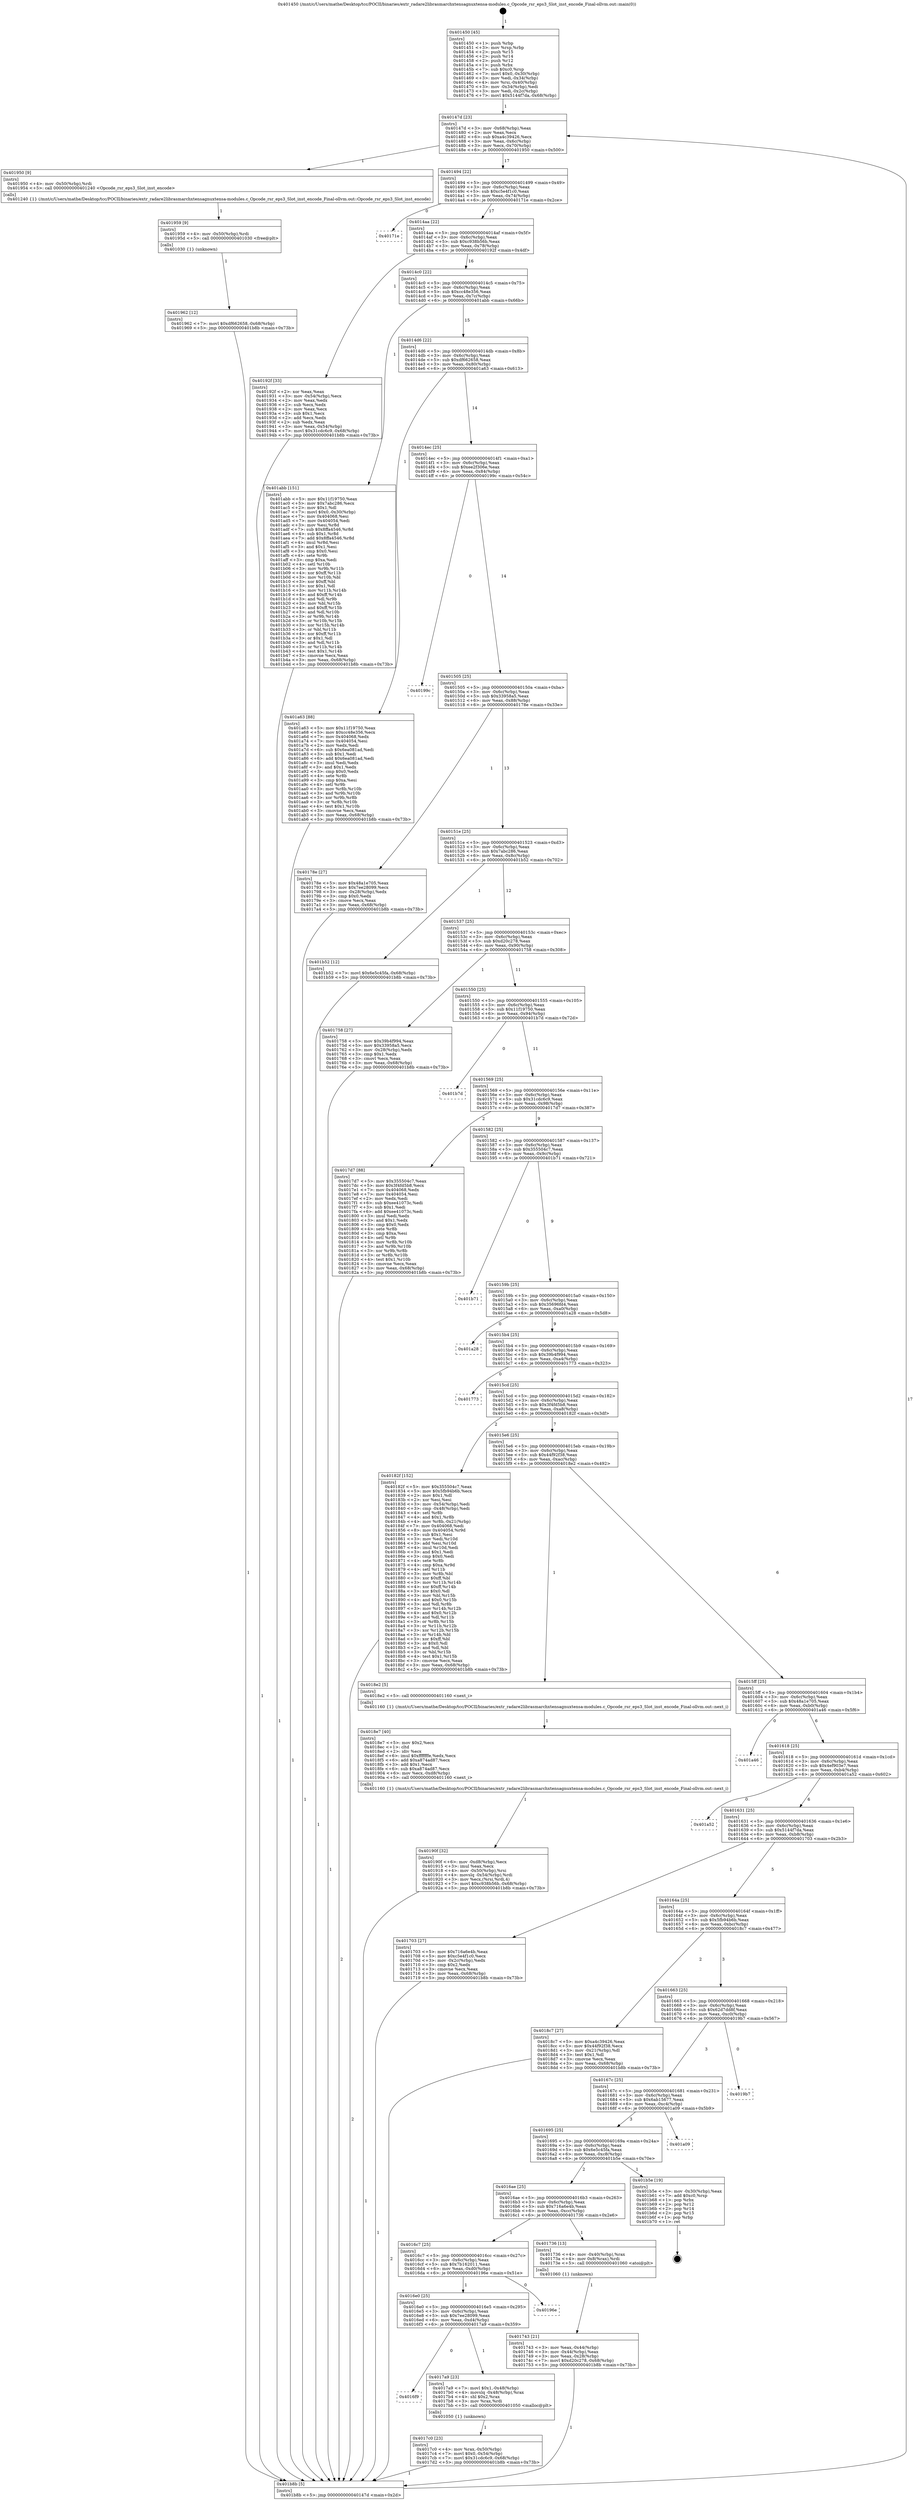 digraph "0x401450" {
  label = "0x401450 (/mnt/c/Users/mathe/Desktop/tcc/POCII/binaries/extr_radare2librasmarchxtensagnuxtensa-modules.c_Opcode_rsr_eps3_Slot_inst_encode_Final-ollvm.out::main(0))"
  labelloc = "t"
  node[shape=record]

  Entry [label="",width=0.3,height=0.3,shape=circle,fillcolor=black,style=filled]
  "0x40147d" [label="{
     0x40147d [23]\l
     | [instrs]\l
     &nbsp;&nbsp;0x40147d \<+3\>: mov -0x68(%rbp),%eax\l
     &nbsp;&nbsp;0x401480 \<+2\>: mov %eax,%ecx\l
     &nbsp;&nbsp;0x401482 \<+6\>: sub $0xa4c39426,%ecx\l
     &nbsp;&nbsp;0x401488 \<+3\>: mov %eax,-0x6c(%rbp)\l
     &nbsp;&nbsp;0x40148b \<+3\>: mov %ecx,-0x70(%rbp)\l
     &nbsp;&nbsp;0x40148e \<+6\>: je 0000000000401950 \<main+0x500\>\l
  }"]
  "0x401950" [label="{
     0x401950 [9]\l
     | [instrs]\l
     &nbsp;&nbsp;0x401950 \<+4\>: mov -0x50(%rbp),%rdi\l
     &nbsp;&nbsp;0x401954 \<+5\>: call 0000000000401240 \<Opcode_rsr_eps3_Slot_inst_encode\>\l
     | [calls]\l
     &nbsp;&nbsp;0x401240 \{1\} (/mnt/c/Users/mathe/Desktop/tcc/POCII/binaries/extr_radare2librasmarchxtensagnuxtensa-modules.c_Opcode_rsr_eps3_Slot_inst_encode_Final-ollvm.out::Opcode_rsr_eps3_Slot_inst_encode)\l
  }"]
  "0x401494" [label="{
     0x401494 [22]\l
     | [instrs]\l
     &nbsp;&nbsp;0x401494 \<+5\>: jmp 0000000000401499 \<main+0x49\>\l
     &nbsp;&nbsp;0x401499 \<+3\>: mov -0x6c(%rbp),%eax\l
     &nbsp;&nbsp;0x40149c \<+5\>: sub $0xc5e4f1c0,%eax\l
     &nbsp;&nbsp;0x4014a1 \<+3\>: mov %eax,-0x74(%rbp)\l
     &nbsp;&nbsp;0x4014a4 \<+6\>: je 000000000040171e \<main+0x2ce\>\l
  }"]
  Exit [label="",width=0.3,height=0.3,shape=circle,fillcolor=black,style=filled,peripheries=2]
  "0x40171e" [label="{
     0x40171e\l
  }", style=dashed]
  "0x4014aa" [label="{
     0x4014aa [22]\l
     | [instrs]\l
     &nbsp;&nbsp;0x4014aa \<+5\>: jmp 00000000004014af \<main+0x5f\>\l
     &nbsp;&nbsp;0x4014af \<+3\>: mov -0x6c(%rbp),%eax\l
     &nbsp;&nbsp;0x4014b2 \<+5\>: sub $0xc938b56b,%eax\l
     &nbsp;&nbsp;0x4014b7 \<+3\>: mov %eax,-0x78(%rbp)\l
     &nbsp;&nbsp;0x4014ba \<+6\>: je 000000000040192f \<main+0x4df\>\l
  }"]
  "0x401962" [label="{
     0x401962 [12]\l
     | [instrs]\l
     &nbsp;&nbsp;0x401962 \<+7\>: movl $0xdf662658,-0x68(%rbp)\l
     &nbsp;&nbsp;0x401969 \<+5\>: jmp 0000000000401b8b \<main+0x73b\>\l
  }"]
  "0x40192f" [label="{
     0x40192f [33]\l
     | [instrs]\l
     &nbsp;&nbsp;0x40192f \<+2\>: xor %eax,%eax\l
     &nbsp;&nbsp;0x401931 \<+3\>: mov -0x54(%rbp),%ecx\l
     &nbsp;&nbsp;0x401934 \<+2\>: mov %eax,%edx\l
     &nbsp;&nbsp;0x401936 \<+2\>: sub %ecx,%edx\l
     &nbsp;&nbsp;0x401938 \<+2\>: mov %eax,%ecx\l
     &nbsp;&nbsp;0x40193a \<+3\>: sub $0x1,%ecx\l
     &nbsp;&nbsp;0x40193d \<+2\>: add %ecx,%edx\l
     &nbsp;&nbsp;0x40193f \<+2\>: sub %edx,%eax\l
     &nbsp;&nbsp;0x401941 \<+3\>: mov %eax,-0x54(%rbp)\l
     &nbsp;&nbsp;0x401944 \<+7\>: movl $0x31cdc6c9,-0x68(%rbp)\l
     &nbsp;&nbsp;0x40194b \<+5\>: jmp 0000000000401b8b \<main+0x73b\>\l
  }"]
  "0x4014c0" [label="{
     0x4014c0 [22]\l
     | [instrs]\l
     &nbsp;&nbsp;0x4014c0 \<+5\>: jmp 00000000004014c5 \<main+0x75\>\l
     &nbsp;&nbsp;0x4014c5 \<+3\>: mov -0x6c(%rbp),%eax\l
     &nbsp;&nbsp;0x4014c8 \<+5\>: sub $0xcc48e356,%eax\l
     &nbsp;&nbsp;0x4014cd \<+3\>: mov %eax,-0x7c(%rbp)\l
     &nbsp;&nbsp;0x4014d0 \<+6\>: je 0000000000401abb \<main+0x66b\>\l
  }"]
  "0x401959" [label="{
     0x401959 [9]\l
     | [instrs]\l
     &nbsp;&nbsp;0x401959 \<+4\>: mov -0x50(%rbp),%rdi\l
     &nbsp;&nbsp;0x40195d \<+5\>: call 0000000000401030 \<free@plt\>\l
     | [calls]\l
     &nbsp;&nbsp;0x401030 \{1\} (unknown)\l
  }"]
  "0x401abb" [label="{
     0x401abb [151]\l
     | [instrs]\l
     &nbsp;&nbsp;0x401abb \<+5\>: mov $0x11f19750,%eax\l
     &nbsp;&nbsp;0x401ac0 \<+5\>: mov $0x7abc286,%ecx\l
     &nbsp;&nbsp;0x401ac5 \<+2\>: mov $0x1,%dl\l
     &nbsp;&nbsp;0x401ac7 \<+7\>: movl $0x0,-0x30(%rbp)\l
     &nbsp;&nbsp;0x401ace \<+7\>: mov 0x404068,%esi\l
     &nbsp;&nbsp;0x401ad5 \<+7\>: mov 0x404054,%edi\l
     &nbsp;&nbsp;0x401adc \<+3\>: mov %esi,%r8d\l
     &nbsp;&nbsp;0x401adf \<+7\>: sub $0x8ffa4546,%r8d\l
     &nbsp;&nbsp;0x401ae6 \<+4\>: sub $0x1,%r8d\l
     &nbsp;&nbsp;0x401aea \<+7\>: add $0x8ffa4546,%r8d\l
     &nbsp;&nbsp;0x401af1 \<+4\>: imul %r8d,%esi\l
     &nbsp;&nbsp;0x401af5 \<+3\>: and $0x1,%esi\l
     &nbsp;&nbsp;0x401af8 \<+3\>: cmp $0x0,%esi\l
     &nbsp;&nbsp;0x401afb \<+4\>: sete %r9b\l
     &nbsp;&nbsp;0x401aff \<+3\>: cmp $0xa,%edi\l
     &nbsp;&nbsp;0x401b02 \<+4\>: setl %r10b\l
     &nbsp;&nbsp;0x401b06 \<+3\>: mov %r9b,%r11b\l
     &nbsp;&nbsp;0x401b09 \<+4\>: xor $0xff,%r11b\l
     &nbsp;&nbsp;0x401b0d \<+3\>: mov %r10b,%bl\l
     &nbsp;&nbsp;0x401b10 \<+3\>: xor $0xff,%bl\l
     &nbsp;&nbsp;0x401b13 \<+3\>: xor $0x1,%dl\l
     &nbsp;&nbsp;0x401b16 \<+3\>: mov %r11b,%r14b\l
     &nbsp;&nbsp;0x401b19 \<+4\>: and $0xff,%r14b\l
     &nbsp;&nbsp;0x401b1d \<+3\>: and %dl,%r9b\l
     &nbsp;&nbsp;0x401b20 \<+3\>: mov %bl,%r15b\l
     &nbsp;&nbsp;0x401b23 \<+4\>: and $0xff,%r15b\l
     &nbsp;&nbsp;0x401b27 \<+3\>: and %dl,%r10b\l
     &nbsp;&nbsp;0x401b2a \<+3\>: or %r9b,%r14b\l
     &nbsp;&nbsp;0x401b2d \<+3\>: or %r10b,%r15b\l
     &nbsp;&nbsp;0x401b30 \<+3\>: xor %r15b,%r14b\l
     &nbsp;&nbsp;0x401b33 \<+3\>: or %bl,%r11b\l
     &nbsp;&nbsp;0x401b36 \<+4\>: xor $0xff,%r11b\l
     &nbsp;&nbsp;0x401b3a \<+3\>: or $0x1,%dl\l
     &nbsp;&nbsp;0x401b3d \<+3\>: and %dl,%r11b\l
     &nbsp;&nbsp;0x401b40 \<+3\>: or %r11b,%r14b\l
     &nbsp;&nbsp;0x401b43 \<+4\>: test $0x1,%r14b\l
     &nbsp;&nbsp;0x401b47 \<+3\>: cmovne %ecx,%eax\l
     &nbsp;&nbsp;0x401b4a \<+3\>: mov %eax,-0x68(%rbp)\l
     &nbsp;&nbsp;0x401b4d \<+5\>: jmp 0000000000401b8b \<main+0x73b\>\l
  }"]
  "0x4014d6" [label="{
     0x4014d6 [22]\l
     | [instrs]\l
     &nbsp;&nbsp;0x4014d6 \<+5\>: jmp 00000000004014db \<main+0x8b\>\l
     &nbsp;&nbsp;0x4014db \<+3\>: mov -0x6c(%rbp),%eax\l
     &nbsp;&nbsp;0x4014de \<+5\>: sub $0xdf662658,%eax\l
     &nbsp;&nbsp;0x4014e3 \<+3\>: mov %eax,-0x80(%rbp)\l
     &nbsp;&nbsp;0x4014e6 \<+6\>: je 0000000000401a63 \<main+0x613\>\l
  }"]
  "0x40190f" [label="{
     0x40190f [32]\l
     | [instrs]\l
     &nbsp;&nbsp;0x40190f \<+6\>: mov -0xd8(%rbp),%ecx\l
     &nbsp;&nbsp;0x401915 \<+3\>: imul %eax,%ecx\l
     &nbsp;&nbsp;0x401918 \<+4\>: mov -0x50(%rbp),%rsi\l
     &nbsp;&nbsp;0x40191c \<+4\>: movslq -0x54(%rbp),%rdi\l
     &nbsp;&nbsp;0x401920 \<+3\>: mov %ecx,(%rsi,%rdi,4)\l
     &nbsp;&nbsp;0x401923 \<+7\>: movl $0xc938b56b,-0x68(%rbp)\l
     &nbsp;&nbsp;0x40192a \<+5\>: jmp 0000000000401b8b \<main+0x73b\>\l
  }"]
  "0x401a63" [label="{
     0x401a63 [88]\l
     | [instrs]\l
     &nbsp;&nbsp;0x401a63 \<+5\>: mov $0x11f19750,%eax\l
     &nbsp;&nbsp;0x401a68 \<+5\>: mov $0xcc48e356,%ecx\l
     &nbsp;&nbsp;0x401a6d \<+7\>: mov 0x404068,%edx\l
     &nbsp;&nbsp;0x401a74 \<+7\>: mov 0x404054,%esi\l
     &nbsp;&nbsp;0x401a7b \<+2\>: mov %edx,%edi\l
     &nbsp;&nbsp;0x401a7d \<+6\>: sub $0x6ea081ad,%edi\l
     &nbsp;&nbsp;0x401a83 \<+3\>: sub $0x1,%edi\l
     &nbsp;&nbsp;0x401a86 \<+6\>: add $0x6ea081ad,%edi\l
     &nbsp;&nbsp;0x401a8c \<+3\>: imul %edi,%edx\l
     &nbsp;&nbsp;0x401a8f \<+3\>: and $0x1,%edx\l
     &nbsp;&nbsp;0x401a92 \<+3\>: cmp $0x0,%edx\l
     &nbsp;&nbsp;0x401a95 \<+4\>: sete %r8b\l
     &nbsp;&nbsp;0x401a99 \<+3\>: cmp $0xa,%esi\l
     &nbsp;&nbsp;0x401a9c \<+4\>: setl %r9b\l
     &nbsp;&nbsp;0x401aa0 \<+3\>: mov %r8b,%r10b\l
     &nbsp;&nbsp;0x401aa3 \<+3\>: and %r9b,%r10b\l
     &nbsp;&nbsp;0x401aa6 \<+3\>: xor %r9b,%r8b\l
     &nbsp;&nbsp;0x401aa9 \<+3\>: or %r8b,%r10b\l
     &nbsp;&nbsp;0x401aac \<+4\>: test $0x1,%r10b\l
     &nbsp;&nbsp;0x401ab0 \<+3\>: cmovne %ecx,%eax\l
     &nbsp;&nbsp;0x401ab3 \<+3\>: mov %eax,-0x68(%rbp)\l
     &nbsp;&nbsp;0x401ab6 \<+5\>: jmp 0000000000401b8b \<main+0x73b\>\l
  }"]
  "0x4014ec" [label="{
     0x4014ec [25]\l
     | [instrs]\l
     &nbsp;&nbsp;0x4014ec \<+5\>: jmp 00000000004014f1 \<main+0xa1\>\l
     &nbsp;&nbsp;0x4014f1 \<+3\>: mov -0x6c(%rbp),%eax\l
     &nbsp;&nbsp;0x4014f4 \<+5\>: sub $0xee2f306e,%eax\l
     &nbsp;&nbsp;0x4014f9 \<+6\>: mov %eax,-0x84(%rbp)\l
     &nbsp;&nbsp;0x4014ff \<+6\>: je 000000000040199c \<main+0x54c\>\l
  }"]
  "0x4018e7" [label="{
     0x4018e7 [40]\l
     | [instrs]\l
     &nbsp;&nbsp;0x4018e7 \<+5\>: mov $0x2,%ecx\l
     &nbsp;&nbsp;0x4018ec \<+1\>: cltd\l
     &nbsp;&nbsp;0x4018ed \<+2\>: idiv %ecx\l
     &nbsp;&nbsp;0x4018ef \<+6\>: imul $0xfffffffe,%edx,%ecx\l
     &nbsp;&nbsp;0x4018f5 \<+6\>: add $0xa874ad87,%ecx\l
     &nbsp;&nbsp;0x4018fb \<+3\>: add $0x1,%ecx\l
     &nbsp;&nbsp;0x4018fe \<+6\>: sub $0xa874ad87,%ecx\l
     &nbsp;&nbsp;0x401904 \<+6\>: mov %ecx,-0xd8(%rbp)\l
     &nbsp;&nbsp;0x40190a \<+5\>: call 0000000000401160 \<next_i\>\l
     | [calls]\l
     &nbsp;&nbsp;0x401160 \{1\} (/mnt/c/Users/mathe/Desktop/tcc/POCII/binaries/extr_radare2librasmarchxtensagnuxtensa-modules.c_Opcode_rsr_eps3_Slot_inst_encode_Final-ollvm.out::next_i)\l
  }"]
  "0x40199c" [label="{
     0x40199c\l
  }", style=dashed]
  "0x401505" [label="{
     0x401505 [25]\l
     | [instrs]\l
     &nbsp;&nbsp;0x401505 \<+5\>: jmp 000000000040150a \<main+0xba\>\l
     &nbsp;&nbsp;0x40150a \<+3\>: mov -0x6c(%rbp),%eax\l
     &nbsp;&nbsp;0x40150d \<+5\>: sub $0x33958a5,%eax\l
     &nbsp;&nbsp;0x401512 \<+6\>: mov %eax,-0x88(%rbp)\l
     &nbsp;&nbsp;0x401518 \<+6\>: je 000000000040178e \<main+0x33e\>\l
  }"]
  "0x4017c0" [label="{
     0x4017c0 [23]\l
     | [instrs]\l
     &nbsp;&nbsp;0x4017c0 \<+4\>: mov %rax,-0x50(%rbp)\l
     &nbsp;&nbsp;0x4017c4 \<+7\>: movl $0x0,-0x54(%rbp)\l
     &nbsp;&nbsp;0x4017cb \<+7\>: movl $0x31cdc6c9,-0x68(%rbp)\l
     &nbsp;&nbsp;0x4017d2 \<+5\>: jmp 0000000000401b8b \<main+0x73b\>\l
  }"]
  "0x40178e" [label="{
     0x40178e [27]\l
     | [instrs]\l
     &nbsp;&nbsp;0x40178e \<+5\>: mov $0x48a1e705,%eax\l
     &nbsp;&nbsp;0x401793 \<+5\>: mov $0x7ee28099,%ecx\l
     &nbsp;&nbsp;0x401798 \<+3\>: mov -0x28(%rbp),%edx\l
     &nbsp;&nbsp;0x40179b \<+3\>: cmp $0x0,%edx\l
     &nbsp;&nbsp;0x40179e \<+3\>: cmove %ecx,%eax\l
     &nbsp;&nbsp;0x4017a1 \<+3\>: mov %eax,-0x68(%rbp)\l
     &nbsp;&nbsp;0x4017a4 \<+5\>: jmp 0000000000401b8b \<main+0x73b\>\l
  }"]
  "0x40151e" [label="{
     0x40151e [25]\l
     | [instrs]\l
     &nbsp;&nbsp;0x40151e \<+5\>: jmp 0000000000401523 \<main+0xd3\>\l
     &nbsp;&nbsp;0x401523 \<+3\>: mov -0x6c(%rbp),%eax\l
     &nbsp;&nbsp;0x401526 \<+5\>: sub $0x7abc286,%eax\l
     &nbsp;&nbsp;0x40152b \<+6\>: mov %eax,-0x8c(%rbp)\l
     &nbsp;&nbsp;0x401531 \<+6\>: je 0000000000401b52 \<main+0x702\>\l
  }"]
  "0x4016f9" [label="{
     0x4016f9\l
  }", style=dashed]
  "0x401b52" [label="{
     0x401b52 [12]\l
     | [instrs]\l
     &nbsp;&nbsp;0x401b52 \<+7\>: movl $0x6e5c45fa,-0x68(%rbp)\l
     &nbsp;&nbsp;0x401b59 \<+5\>: jmp 0000000000401b8b \<main+0x73b\>\l
  }"]
  "0x401537" [label="{
     0x401537 [25]\l
     | [instrs]\l
     &nbsp;&nbsp;0x401537 \<+5\>: jmp 000000000040153c \<main+0xec\>\l
     &nbsp;&nbsp;0x40153c \<+3\>: mov -0x6c(%rbp),%eax\l
     &nbsp;&nbsp;0x40153f \<+5\>: sub $0xd20c278,%eax\l
     &nbsp;&nbsp;0x401544 \<+6\>: mov %eax,-0x90(%rbp)\l
     &nbsp;&nbsp;0x40154a \<+6\>: je 0000000000401758 \<main+0x308\>\l
  }"]
  "0x4017a9" [label="{
     0x4017a9 [23]\l
     | [instrs]\l
     &nbsp;&nbsp;0x4017a9 \<+7\>: movl $0x1,-0x48(%rbp)\l
     &nbsp;&nbsp;0x4017b0 \<+4\>: movslq -0x48(%rbp),%rax\l
     &nbsp;&nbsp;0x4017b4 \<+4\>: shl $0x2,%rax\l
     &nbsp;&nbsp;0x4017b8 \<+3\>: mov %rax,%rdi\l
     &nbsp;&nbsp;0x4017bb \<+5\>: call 0000000000401050 \<malloc@plt\>\l
     | [calls]\l
     &nbsp;&nbsp;0x401050 \{1\} (unknown)\l
  }"]
  "0x401758" [label="{
     0x401758 [27]\l
     | [instrs]\l
     &nbsp;&nbsp;0x401758 \<+5\>: mov $0x39b4f994,%eax\l
     &nbsp;&nbsp;0x40175d \<+5\>: mov $0x33958a5,%ecx\l
     &nbsp;&nbsp;0x401762 \<+3\>: mov -0x28(%rbp),%edx\l
     &nbsp;&nbsp;0x401765 \<+3\>: cmp $0x1,%edx\l
     &nbsp;&nbsp;0x401768 \<+3\>: cmovl %ecx,%eax\l
     &nbsp;&nbsp;0x40176b \<+3\>: mov %eax,-0x68(%rbp)\l
     &nbsp;&nbsp;0x40176e \<+5\>: jmp 0000000000401b8b \<main+0x73b\>\l
  }"]
  "0x401550" [label="{
     0x401550 [25]\l
     | [instrs]\l
     &nbsp;&nbsp;0x401550 \<+5\>: jmp 0000000000401555 \<main+0x105\>\l
     &nbsp;&nbsp;0x401555 \<+3\>: mov -0x6c(%rbp),%eax\l
     &nbsp;&nbsp;0x401558 \<+5\>: sub $0x11f19750,%eax\l
     &nbsp;&nbsp;0x40155d \<+6\>: mov %eax,-0x94(%rbp)\l
     &nbsp;&nbsp;0x401563 \<+6\>: je 0000000000401b7d \<main+0x72d\>\l
  }"]
  "0x4016e0" [label="{
     0x4016e0 [25]\l
     | [instrs]\l
     &nbsp;&nbsp;0x4016e0 \<+5\>: jmp 00000000004016e5 \<main+0x295\>\l
     &nbsp;&nbsp;0x4016e5 \<+3\>: mov -0x6c(%rbp),%eax\l
     &nbsp;&nbsp;0x4016e8 \<+5\>: sub $0x7ee28099,%eax\l
     &nbsp;&nbsp;0x4016ed \<+6\>: mov %eax,-0xd4(%rbp)\l
     &nbsp;&nbsp;0x4016f3 \<+6\>: je 00000000004017a9 \<main+0x359\>\l
  }"]
  "0x401b7d" [label="{
     0x401b7d\l
  }", style=dashed]
  "0x401569" [label="{
     0x401569 [25]\l
     | [instrs]\l
     &nbsp;&nbsp;0x401569 \<+5\>: jmp 000000000040156e \<main+0x11e\>\l
     &nbsp;&nbsp;0x40156e \<+3\>: mov -0x6c(%rbp),%eax\l
     &nbsp;&nbsp;0x401571 \<+5\>: sub $0x31cdc6c9,%eax\l
     &nbsp;&nbsp;0x401576 \<+6\>: mov %eax,-0x98(%rbp)\l
     &nbsp;&nbsp;0x40157c \<+6\>: je 00000000004017d7 \<main+0x387\>\l
  }"]
  "0x40196e" [label="{
     0x40196e\l
  }", style=dashed]
  "0x4017d7" [label="{
     0x4017d7 [88]\l
     | [instrs]\l
     &nbsp;&nbsp;0x4017d7 \<+5\>: mov $0x355504c7,%eax\l
     &nbsp;&nbsp;0x4017dc \<+5\>: mov $0x3f4fd5b8,%ecx\l
     &nbsp;&nbsp;0x4017e1 \<+7\>: mov 0x404068,%edx\l
     &nbsp;&nbsp;0x4017e8 \<+7\>: mov 0x404054,%esi\l
     &nbsp;&nbsp;0x4017ef \<+2\>: mov %edx,%edi\l
     &nbsp;&nbsp;0x4017f1 \<+6\>: sub $0xee41073c,%edi\l
     &nbsp;&nbsp;0x4017f7 \<+3\>: sub $0x1,%edi\l
     &nbsp;&nbsp;0x4017fa \<+6\>: add $0xee41073c,%edi\l
     &nbsp;&nbsp;0x401800 \<+3\>: imul %edi,%edx\l
     &nbsp;&nbsp;0x401803 \<+3\>: and $0x1,%edx\l
     &nbsp;&nbsp;0x401806 \<+3\>: cmp $0x0,%edx\l
     &nbsp;&nbsp;0x401809 \<+4\>: sete %r8b\l
     &nbsp;&nbsp;0x40180d \<+3\>: cmp $0xa,%esi\l
     &nbsp;&nbsp;0x401810 \<+4\>: setl %r9b\l
     &nbsp;&nbsp;0x401814 \<+3\>: mov %r8b,%r10b\l
     &nbsp;&nbsp;0x401817 \<+3\>: and %r9b,%r10b\l
     &nbsp;&nbsp;0x40181a \<+3\>: xor %r9b,%r8b\l
     &nbsp;&nbsp;0x40181d \<+3\>: or %r8b,%r10b\l
     &nbsp;&nbsp;0x401820 \<+4\>: test $0x1,%r10b\l
     &nbsp;&nbsp;0x401824 \<+3\>: cmovne %ecx,%eax\l
     &nbsp;&nbsp;0x401827 \<+3\>: mov %eax,-0x68(%rbp)\l
     &nbsp;&nbsp;0x40182a \<+5\>: jmp 0000000000401b8b \<main+0x73b\>\l
  }"]
  "0x401582" [label="{
     0x401582 [25]\l
     | [instrs]\l
     &nbsp;&nbsp;0x401582 \<+5\>: jmp 0000000000401587 \<main+0x137\>\l
     &nbsp;&nbsp;0x401587 \<+3\>: mov -0x6c(%rbp),%eax\l
     &nbsp;&nbsp;0x40158a \<+5\>: sub $0x355504c7,%eax\l
     &nbsp;&nbsp;0x40158f \<+6\>: mov %eax,-0x9c(%rbp)\l
     &nbsp;&nbsp;0x401595 \<+6\>: je 0000000000401b71 \<main+0x721\>\l
  }"]
  "0x401743" [label="{
     0x401743 [21]\l
     | [instrs]\l
     &nbsp;&nbsp;0x401743 \<+3\>: mov %eax,-0x44(%rbp)\l
     &nbsp;&nbsp;0x401746 \<+3\>: mov -0x44(%rbp),%eax\l
     &nbsp;&nbsp;0x401749 \<+3\>: mov %eax,-0x28(%rbp)\l
     &nbsp;&nbsp;0x40174c \<+7\>: movl $0xd20c278,-0x68(%rbp)\l
     &nbsp;&nbsp;0x401753 \<+5\>: jmp 0000000000401b8b \<main+0x73b\>\l
  }"]
  "0x401b71" [label="{
     0x401b71\l
  }", style=dashed]
  "0x40159b" [label="{
     0x40159b [25]\l
     | [instrs]\l
     &nbsp;&nbsp;0x40159b \<+5\>: jmp 00000000004015a0 \<main+0x150\>\l
     &nbsp;&nbsp;0x4015a0 \<+3\>: mov -0x6c(%rbp),%eax\l
     &nbsp;&nbsp;0x4015a3 \<+5\>: sub $0x35696fd4,%eax\l
     &nbsp;&nbsp;0x4015a8 \<+6\>: mov %eax,-0xa0(%rbp)\l
     &nbsp;&nbsp;0x4015ae \<+6\>: je 0000000000401a28 \<main+0x5d8\>\l
  }"]
  "0x4016c7" [label="{
     0x4016c7 [25]\l
     | [instrs]\l
     &nbsp;&nbsp;0x4016c7 \<+5\>: jmp 00000000004016cc \<main+0x27c\>\l
     &nbsp;&nbsp;0x4016cc \<+3\>: mov -0x6c(%rbp),%eax\l
     &nbsp;&nbsp;0x4016cf \<+5\>: sub $0x7b162011,%eax\l
     &nbsp;&nbsp;0x4016d4 \<+6\>: mov %eax,-0xd0(%rbp)\l
     &nbsp;&nbsp;0x4016da \<+6\>: je 000000000040196e \<main+0x51e\>\l
  }"]
  "0x401a28" [label="{
     0x401a28\l
  }", style=dashed]
  "0x4015b4" [label="{
     0x4015b4 [25]\l
     | [instrs]\l
     &nbsp;&nbsp;0x4015b4 \<+5\>: jmp 00000000004015b9 \<main+0x169\>\l
     &nbsp;&nbsp;0x4015b9 \<+3\>: mov -0x6c(%rbp),%eax\l
     &nbsp;&nbsp;0x4015bc \<+5\>: sub $0x39b4f994,%eax\l
     &nbsp;&nbsp;0x4015c1 \<+6\>: mov %eax,-0xa4(%rbp)\l
     &nbsp;&nbsp;0x4015c7 \<+6\>: je 0000000000401773 \<main+0x323\>\l
  }"]
  "0x401736" [label="{
     0x401736 [13]\l
     | [instrs]\l
     &nbsp;&nbsp;0x401736 \<+4\>: mov -0x40(%rbp),%rax\l
     &nbsp;&nbsp;0x40173a \<+4\>: mov 0x8(%rax),%rdi\l
     &nbsp;&nbsp;0x40173e \<+5\>: call 0000000000401060 \<atoi@plt\>\l
     | [calls]\l
     &nbsp;&nbsp;0x401060 \{1\} (unknown)\l
  }"]
  "0x401773" [label="{
     0x401773\l
  }", style=dashed]
  "0x4015cd" [label="{
     0x4015cd [25]\l
     | [instrs]\l
     &nbsp;&nbsp;0x4015cd \<+5\>: jmp 00000000004015d2 \<main+0x182\>\l
     &nbsp;&nbsp;0x4015d2 \<+3\>: mov -0x6c(%rbp),%eax\l
     &nbsp;&nbsp;0x4015d5 \<+5\>: sub $0x3f4fd5b8,%eax\l
     &nbsp;&nbsp;0x4015da \<+6\>: mov %eax,-0xa8(%rbp)\l
     &nbsp;&nbsp;0x4015e0 \<+6\>: je 000000000040182f \<main+0x3df\>\l
  }"]
  "0x4016ae" [label="{
     0x4016ae [25]\l
     | [instrs]\l
     &nbsp;&nbsp;0x4016ae \<+5\>: jmp 00000000004016b3 \<main+0x263\>\l
     &nbsp;&nbsp;0x4016b3 \<+3\>: mov -0x6c(%rbp),%eax\l
     &nbsp;&nbsp;0x4016b6 \<+5\>: sub $0x716a6e4b,%eax\l
     &nbsp;&nbsp;0x4016bb \<+6\>: mov %eax,-0xcc(%rbp)\l
     &nbsp;&nbsp;0x4016c1 \<+6\>: je 0000000000401736 \<main+0x2e6\>\l
  }"]
  "0x40182f" [label="{
     0x40182f [152]\l
     | [instrs]\l
     &nbsp;&nbsp;0x40182f \<+5\>: mov $0x355504c7,%eax\l
     &nbsp;&nbsp;0x401834 \<+5\>: mov $0x5fb94b6b,%ecx\l
     &nbsp;&nbsp;0x401839 \<+2\>: mov $0x1,%dl\l
     &nbsp;&nbsp;0x40183b \<+2\>: xor %esi,%esi\l
     &nbsp;&nbsp;0x40183d \<+3\>: mov -0x54(%rbp),%edi\l
     &nbsp;&nbsp;0x401840 \<+3\>: cmp -0x48(%rbp),%edi\l
     &nbsp;&nbsp;0x401843 \<+4\>: setl %r8b\l
     &nbsp;&nbsp;0x401847 \<+4\>: and $0x1,%r8b\l
     &nbsp;&nbsp;0x40184b \<+4\>: mov %r8b,-0x21(%rbp)\l
     &nbsp;&nbsp;0x40184f \<+7\>: mov 0x404068,%edi\l
     &nbsp;&nbsp;0x401856 \<+8\>: mov 0x404054,%r9d\l
     &nbsp;&nbsp;0x40185e \<+3\>: sub $0x1,%esi\l
     &nbsp;&nbsp;0x401861 \<+3\>: mov %edi,%r10d\l
     &nbsp;&nbsp;0x401864 \<+3\>: add %esi,%r10d\l
     &nbsp;&nbsp;0x401867 \<+4\>: imul %r10d,%edi\l
     &nbsp;&nbsp;0x40186b \<+3\>: and $0x1,%edi\l
     &nbsp;&nbsp;0x40186e \<+3\>: cmp $0x0,%edi\l
     &nbsp;&nbsp;0x401871 \<+4\>: sete %r8b\l
     &nbsp;&nbsp;0x401875 \<+4\>: cmp $0xa,%r9d\l
     &nbsp;&nbsp;0x401879 \<+4\>: setl %r11b\l
     &nbsp;&nbsp;0x40187d \<+3\>: mov %r8b,%bl\l
     &nbsp;&nbsp;0x401880 \<+3\>: xor $0xff,%bl\l
     &nbsp;&nbsp;0x401883 \<+3\>: mov %r11b,%r14b\l
     &nbsp;&nbsp;0x401886 \<+4\>: xor $0xff,%r14b\l
     &nbsp;&nbsp;0x40188a \<+3\>: xor $0x0,%dl\l
     &nbsp;&nbsp;0x40188d \<+3\>: mov %bl,%r15b\l
     &nbsp;&nbsp;0x401890 \<+4\>: and $0x0,%r15b\l
     &nbsp;&nbsp;0x401894 \<+3\>: and %dl,%r8b\l
     &nbsp;&nbsp;0x401897 \<+3\>: mov %r14b,%r12b\l
     &nbsp;&nbsp;0x40189a \<+4\>: and $0x0,%r12b\l
     &nbsp;&nbsp;0x40189e \<+3\>: and %dl,%r11b\l
     &nbsp;&nbsp;0x4018a1 \<+3\>: or %r8b,%r15b\l
     &nbsp;&nbsp;0x4018a4 \<+3\>: or %r11b,%r12b\l
     &nbsp;&nbsp;0x4018a7 \<+3\>: xor %r12b,%r15b\l
     &nbsp;&nbsp;0x4018aa \<+3\>: or %r14b,%bl\l
     &nbsp;&nbsp;0x4018ad \<+3\>: xor $0xff,%bl\l
     &nbsp;&nbsp;0x4018b0 \<+3\>: or $0x0,%dl\l
     &nbsp;&nbsp;0x4018b3 \<+2\>: and %dl,%bl\l
     &nbsp;&nbsp;0x4018b5 \<+3\>: or %bl,%r15b\l
     &nbsp;&nbsp;0x4018b8 \<+4\>: test $0x1,%r15b\l
     &nbsp;&nbsp;0x4018bc \<+3\>: cmovne %ecx,%eax\l
     &nbsp;&nbsp;0x4018bf \<+3\>: mov %eax,-0x68(%rbp)\l
     &nbsp;&nbsp;0x4018c2 \<+5\>: jmp 0000000000401b8b \<main+0x73b\>\l
  }"]
  "0x4015e6" [label="{
     0x4015e6 [25]\l
     | [instrs]\l
     &nbsp;&nbsp;0x4015e6 \<+5\>: jmp 00000000004015eb \<main+0x19b\>\l
     &nbsp;&nbsp;0x4015eb \<+3\>: mov -0x6c(%rbp),%eax\l
     &nbsp;&nbsp;0x4015ee \<+5\>: sub $0x44f92f38,%eax\l
     &nbsp;&nbsp;0x4015f3 \<+6\>: mov %eax,-0xac(%rbp)\l
     &nbsp;&nbsp;0x4015f9 \<+6\>: je 00000000004018e2 \<main+0x492\>\l
  }"]
  "0x401b5e" [label="{
     0x401b5e [19]\l
     | [instrs]\l
     &nbsp;&nbsp;0x401b5e \<+3\>: mov -0x30(%rbp),%eax\l
     &nbsp;&nbsp;0x401b61 \<+7\>: add $0xc0,%rsp\l
     &nbsp;&nbsp;0x401b68 \<+1\>: pop %rbx\l
     &nbsp;&nbsp;0x401b69 \<+2\>: pop %r12\l
     &nbsp;&nbsp;0x401b6b \<+2\>: pop %r14\l
     &nbsp;&nbsp;0x401b6d \<+2\>: pop %r15\l
     &nbsp;&nbsp;0x401b6f \<+1\>: pop %rbp\l
     &nbsp;&nbsp;0x401b70 \<+1\>: ret\l
  }"]
  "0x4018e2" [label="{
     0x4018e2 [5]\l
     | [instrs]\l
     &nbsp;&nbsp;0x4018e2 \<+5\>: call 0000000000401160 \<next_i\>\l
     | [calls]\l
     &nbsp;&nbsp;0x401160 \{1\} (/mnt/c/Users/mathe/Desktop/tcc/POCII/binaries/extr_radare2librasmarchxtensagnuxtensa-modules.c_Opcode_rsr_eps3_Slot_inst_encode_Final-ollvm.out::next_i)\l
  }"]
  "0x4015ff" [label="{
     0x4015ff [25]\l
     | [instrs]\l
     &nbsp;&nbsp;0x4015ff \<+5\>: jmp 0000000000401604 \<main+0x1b4\>\l
     &nbsp;&nbsp;0x401604 \<+3\>: mov -0x6c(%rbp),%eax\l
     &nbsp;&nbsp;0x401607 \<+5\>: sub $0x48a1e705,%eax\l
     &nbsp;&nbsp;0x40160c \<+6\>: mov %eax,-0xb0(%rbp)\l
     &nbsp;&nbsp;0x401612 \<+6\>: je 0000000000401a46 \<main+0x5f6\>\l
  }"]
  "0x401695" [label="{
     0x401695 [25]\l
     | [instrs]\l
     &nbsp;&nbsp;0x401695 \<+5\>: jmp 000000000040169a \<main+0x24a\>\l
     &nbsp;&nbsp;0x40169a \<+3\>: mov -0x6c(%rbp),%eax\l
     &nbsp;&nbsp;0x40169d \<+5\>: sub $0x6e5c45fa,%eax\l
     &nbsp;&nbsp;0x4016a2 \<+6\>: mov %eax,-0xc8(%rbp)\l
     &nbsp;&nbsp;0x4016a8 \<+6\>: je 0000000000401b5e \<main+0x70e\>\l
  }"]
  "0x401a46" [label="{
     0x401a46\l
  }", style=dashed]
  "0x401618" [label="{
     0x401618 [25]\l
     | [instrs]\l
     &nbsp;&nbsp;0x401618 \<+5\>: jmp 000000000040161d \<main+0x1cd\>\l
     &nbsp;&nbsp;0x40161d \<+3\>: mov -0x6c(%rbp),%eax\l
     &nbsp;&nbsp;0x401620 \<+5\>: sub $0x4ef903e7,%eax\l
     &nbsp;&nbsp;0x401625 \<+6\>: mov %eax,-0xb4(%rbp)\l
     &nbsp;&nbsp;0x40162b \<+6\>: je 0000000000401a52 \<main+0x602\>\l
  }"]
  "0x401a09" [label="{
     0x401a09\l
  }", style=dashed]
  "0x401a52" [label="{
     0x401a52\l
  }", style=dashed]
  "0x401631" [label="{
     0x401631 [25]\l
     | [instrs]\l
     &nbsp;&nbsp;0x401631 \<+5\>: jmp 0000000000401636 \<main+0x1e6\>\l
     &nbsp;&nbsp;0x401636 \<+3\>: mov -0x6c(%rbp),%eax\l
     &nbsp;&nbsp;0x401639 \<+5\>: sub $0x5144f7da,%eax\l
     &nbsp;&nbsp;0x40163e \<+6\>: mov %eax,-0xb8(%rbp)\l
     &nbsp;&nbsp;0x401644 \<+6\>: je 0000000000401703 \<main+0x2b3\>\l
  }"]
  "0x40167c" [label="{
     0x40167c [25]\l
     | [instrs]\l
     &nbsp;&nbsp;0x40167c \<+5\>: jmp 0000000000401681 \<main+0x231\>\l
     &nbsp;&nbsp;0x401681 \<+3\>: mov -0x6c(%rbp),%eax\l
     &nbsp;&nbsp;0x401684 \<+5\>: sub $0x6ab15677,%eax\l
     &nbsp;&nbsp;0x401689 \<+6\>: mov %eax,-0xc4(%rbp)\l
     &nbsp;&nbsp;0x40168f \<+6\>: je 0000000000401a09 \<main+0x5b9\>\l
  }"]
  "0x401703" [label="{
     0x401703 [27]\l
     | [instrs]\l
     &nbsp;&nbsp;0x401703 \<+5\>: mov $0x716a6e4b,%eax\l
     &nbsp;&nbsp;0x401708 \<+5\>: mov $0xc5e4f1c0,%ecx\l
     &nbsp;&nbsp;0x40170d \<+3\>: mov -0x2c(%rbp),%edx\l
     &nbsp;&nbsp;0x401710 \<+3\>: cmp $0x2,%edx\l
     &nbsp;&nbsp;0x401713 \<+3\>: cmovne %ecx,%eax\l
     &nbsp;&nbsp;0x401716 \<+3\>: mov %eax,-0x68(%rbp)\l
     &nbsp;&nbsp;0x401719 \<+5\>: jmp 0000000000401b8b \<main+0x73b\>\l
  }"]
  "0x40164a" [label="{
     0x40164a [25]\l
     | [instrs]\l
     &nbsp;&nbsp;0x40164a \<+5\>: jmp 000000000040164f \<main+0x1ff\>\l
     &nbsp;&nbsp;0x40164f \<+3\>: mov -0x6c(%rbp),%eax\l
     &nbsp;&nbsp;0x401652 \<+5\>: sub $0x5fb94b6b,%eax\l
     &nbsp;&nbsp;0x401657 \<+6\>: mov %eax,-0xbc(%rbp)\l
     &nbsp;&nbsp;0x40165d \<+6\>: je 00000000004018c7 \<main+0x477\>\l
  }"]
  "0x401b8b" [label="{
     0x401b8b [5]\l
     | [instrs]\l
     &nbsp;&nbsp;0x401b8b \<+5\>: jmp 000000000040147d \<main+0x2d\>\l
  }"]
  "0x401450" [label="{
     0x401450 [45]\l
     | [instrs]\l
     &nbsp;&nbsp;0x401450 \<+1\>: push %rbp\l
     &nbsp;&nbsp;0x401451 \<+3\>: mov %rsp,%rbp\l
     &nbsp;&nbsp;0x401454 \<+2\>: push %r15\l
     &nbsp;&nbsp;0x401456 \<+2\>: push %r14\l
     &nbsp;&nbsp;0x401458 \<+2\>: push %r12\l
     &nbsp;&nbsp;0x40145a \<+1\>: push %rbx\l
     &nbsp;&nbsp;0x40145b \<+7\>: sub $0xc0,%rsp\l
     &nbsp;&nbsp;0x401462 \<+7\>: movl $0x0,-0x30(%rbp)\l
     &nbsp;&nbsp;0x401469 \<+3\>: mov %edi,-0x34(%rbp)\l
     &nbsp;&nbsp;0x40146c \<+4\>: mov %rsi,-0x40(%rbp)\l
     &nbsp;&nbsp;0x401470 \<+3\>: mov -0x34(%rbp),%edi\l
     &nbsp;&nbsp;0x401473 \<+3\>: mov %edi,-0x2c(%rbp)\l
     &nbsp;&nbsp;0x401476 \<+7\>: movl $0x5144f7da,-0x68(%rbp)\l
  }"]
  "0x4019b7" [label="{
     0x4019b7\l
  }", style=dashed]
  "0x4018c7" [label="{
     0x4018c7 [27]\l
     | [instrs]\l
     &nbsp;&nbsp;0x4018c7 \<+5\>: mov $0xa4c39426,%eax\l
     &nbsp;&nbsp;0x4018cc \<+5\>: mov $0x44f92f38,%ecx\l
     &nbsp;&nbsp;0x4018d1 \<+3\>: mov -0x21(%rbp),%dl\l
     &nbsp;&nbsp;0x4018d4 \<+3\>: test $0x1,%dl\l
     &nbsp;&nbsp;0x4018d7 \<+3\>: cmovne %ecx,%eax\l
     &nbsp;&nbsp;0x4018da \<+3\>: mov %eax,-0x68(%rbp)\l
     &nbsp;&nbsp;0x4018dd \<+5\>: jmp 0000000000401b8b \<main+0x73b\>\l
  }"]
  "0x401663" [label="{
     0x401663 [25]\l
     | [instrs]\l
     &nbsp;&nbsp;0x401663 \<+5\>: jmp 0000000000401668 \<main+0x218\>\l
     &nbsp;&nbsp;0x401668 \<+3\>: mov -0x6c(%rbp),%eax\l
     &nbsp;&nbsp;0x40166b \<+5\>: sub $0x62d7dd8f,%eax\l
     &nbsp;&nbsp;0x401670 \<+6\>: mov %eax,-0xc0(%rbp)\l
     &nbsp;&nbsp;0x401676 \<+6\>: je 00000000004019b7 \<main+0x567\>\l
  }"]
  Entry -> "0x401450" [label=" 1"]
  "0x40147d" -> "0x401950" [label=" 1"]
  "0x40147d" -> "0x401494" [label=" 17"]
  "0x401b5e" -> Exit [label=" 1"]
  "0x401494" -> "0x40171e" [label=" 0"]
  "0x401494" -> "0x4014aa" [label=" 17"]
  "0x401b52" -> "0x401b8b" [label=" 1"]
  "0x4014aa" -> "0x40192f" [label=" 1"]
  "0x4014aa" -> "0x4014c0" [label=" 16"]
  "0x401abb" -> "0x401b8b" [label=" 1"]
  "0x4014c0" -> "0x401abb" [label=" 1"]
  "0x4014c0" -> "0x4014d6" [label=" 15"]
  "0x401a63" -> "0x401b8b" [label=" 1"]
  "0x4014d6" -> "0x401a63" [label=" 1"]
  "0x4014d6" -> "0x4014ec" [label=" 14"]
  "0x401962" -> "0x401b8b" [label=" 1"]
  "0x4014ec" -> "0x40199c" [label=" 0"]
  "0x4014ec" -> "0x401505" [label=" 14"]
  "0x401959" -> "0x401962" [label=" 1"]
  "0x401505" -> "0x40178e" [label=" 1"]
  "0x401505" -> "0x40151e" [label=" 13"]
  "0x401950" -> "0x401959" [label=" 1"]
  "0x40151e" -> "0x401b52" [label=" 1"]
  "0x40151e" -> "0x401537" [label=" 12"]
  "0x40192f" -> "0x401b8b" [label=" 1"]
  "0x401537" -> "0x401758" [label=" 1"]
  "0x401537" -> "0x401550" [label=" 11"]
  "0x40190f" -> "0x401b8b" [label=" 1"]
  "0x401550" -> "0x401b7d" [label=" 0"]
  "0x401550" -> "0x401569" [label=" 11"]
  "0x4018e2" -> "0x4018e7" [label=" 1"]
  "0x401569" -> "0x4017d7" [label=" 2"]
  "0x401569" -> "0x401582" [label=" 9"]
  "0x4018c7" -> "0x401b8b" [label=" 2"]
  "0x401582" -> "0x401b71" [label=" 0"]
  "0x401582" -> "0x40159b" [label=" 9"]
  "0x4017d7" -> "0x401b8b" [label=" 2"]
  "0x40159b" -> "0x401a28" [label=" 0"]
  "0x40159b" -> "0x4015b4" [label=" 9"]
  "0x4017c0" -> "0x401b8b" [label=" 1"]
  "0x4015b4" -> "0x401773" [label=" 0"]
  "0x4015b4" -> "0x4015cd" [label=" 9"]
  "0x4017a9" -> "0x4017c0" [label=" 1"]
  "0x4015cd" -> "0x40182f" [label=" 2"]
  "0x4015cd" -> "0x4015e6" [label=" 7"]
  "0x4016e0" -> "0x4017a9" [label=" 1"]
  "0x4015e6" -> "0x4018e2" [label=" 1"]
  "0x4015e6" -> "0x4015ff" [label=" 6"]
  "0x4018e7" -> "0x40190f" [label=" 1"]
  "0x4015ff" -> "0x401a46" [label=" 0"]
  "0x4015ff" -> "0x401618" [label=" 6"]
  "0x4016c7" -> "0x40196e" [label=" 0"]
  "0x401618" -> "0x401a52" [label=" 0"]
  "0x401618" -> "0x401631" [label=" 6"]
  "0x40182f" -> "0x401b8b" [label=" 2"]
  "0x401631" -> "0x401703" [label=" 1"]
  "0x401631" -> "0x40164a" [label=" 5"]
  "0x401703" -> "0x401b8b" [label=" 1"]
  "0x401450" -> "0x40147d" [label=" 1"]
  "0x401b8b" -> "0x40147d" [label=" 17"]
  "0x401758" -> "0x401b8b" [label=" 1"]
  "0x40164a" -> "0x4018c7" [label=" 2"]
  "0x40164a" -> "0x401663" [label=" 3"]
  "0x401743" -> "0x401b8b" [label=" 1"]
  "0x401663" -> "0x4019b7" [label=" 0"]
  "0x401663" -> "0x40167c" [label=" 3"]
  "0x40178e" -> "0x401b8b" [label=" 1"]
  "0x40167c" -> "0x401a09" [label=" 0"]
  "0x40167c" -> "0x401695" [label=" 3"]
  "0x4016c7" -> "0x4016e0" [label=" 1"]
  "0x401695" -> "0x401b5e" [label=" 1"]
  "0x401695" -> "0x4016ae" [label=" 2"]
  "0x4016e0" -> "0x4016f9" [label=" 0"]
  "0x4016ae" -> "0x401736" [label=" 1"]
  "0x4016ae" -> "0x4016c7" [label=" 1"]
  "0x401736" -> "0x401743" [label=" 1"]
}
